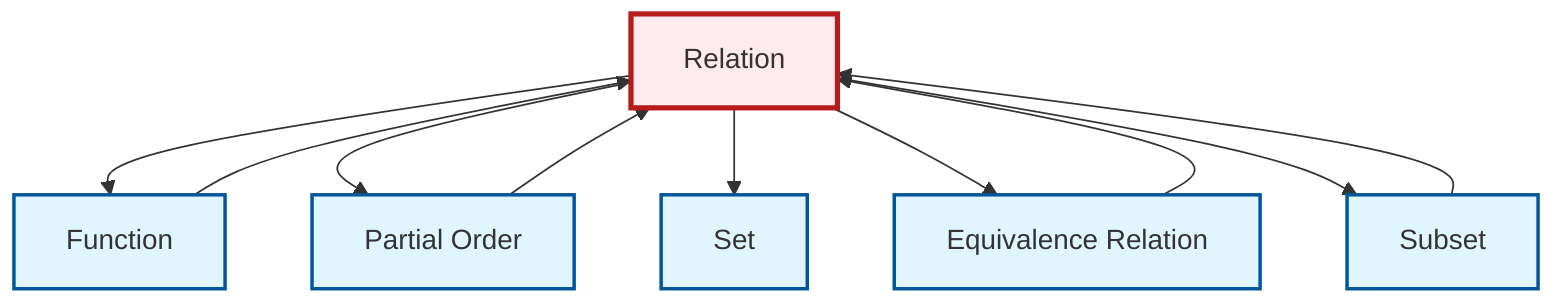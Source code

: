 graph TD
    classDef definition fill:#e1f5fe,stroke:#01579b,stroke-width:2px
    classDef theorem fill:#f3e5f5,stroke:#4a148c,stroke-width:2px
    classDef axiom fill:#fff3e0,stroke:#e65100,stroke-width:2px
    classDef example fill:#e8f5e9,stroke:#1b5e20,stroke-width:2px
    classDef current fill:#ffebee,stroke:#b71c1c,stroke-width:3px
    def-relation["Relation"]:::definition
    def-subset["Subset"]:::definition
    def-partial-order["Partial Order"]:::definition
    def-function["Function"]:::definition
    def-equivalence-relation["Equivalence Relation"]:::definition
    def-set["Set"]:::definition
    def-relation --> def-function
    def-relation --> def-partial-order
    def-partial-order --> def-relation
    def-relation --> def-set
    def-equivalence-relation --> def-relation
    def-subset --> def-relation
    def-relation --> def-equivalence-relation
    def-function --> def-relation
    def-relation --> def-subset
    class def-relation current